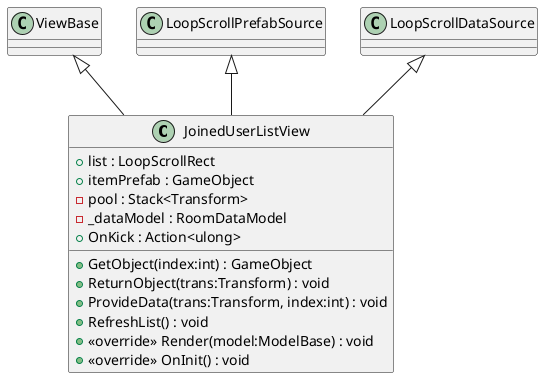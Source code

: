 @startuml
class JoinedUserListView {
    + list : LoopScrollRect
    + itemPrefab : GameObject
    - pool : Stack<Transform>
    - _dataModel : RoomDataModel
    + OnKick : Action<ulong>
    + GetObject(index:int) : GameObject
    + ReturnObject(trans:Transform) : void
    + ProvideData(trans:Transform, index:int) : void
    + RefreshList() : void
    + <<override>> Render(model:ModelBase) : void
    + <<override>> OnInit() : void
}
ViewBase <|-- JoinedUserListView
LoopScrollPrefabSource <|-- JoinedUserListView
LoopScrollDataSource <|-- JoinedUserListView
@enduml
